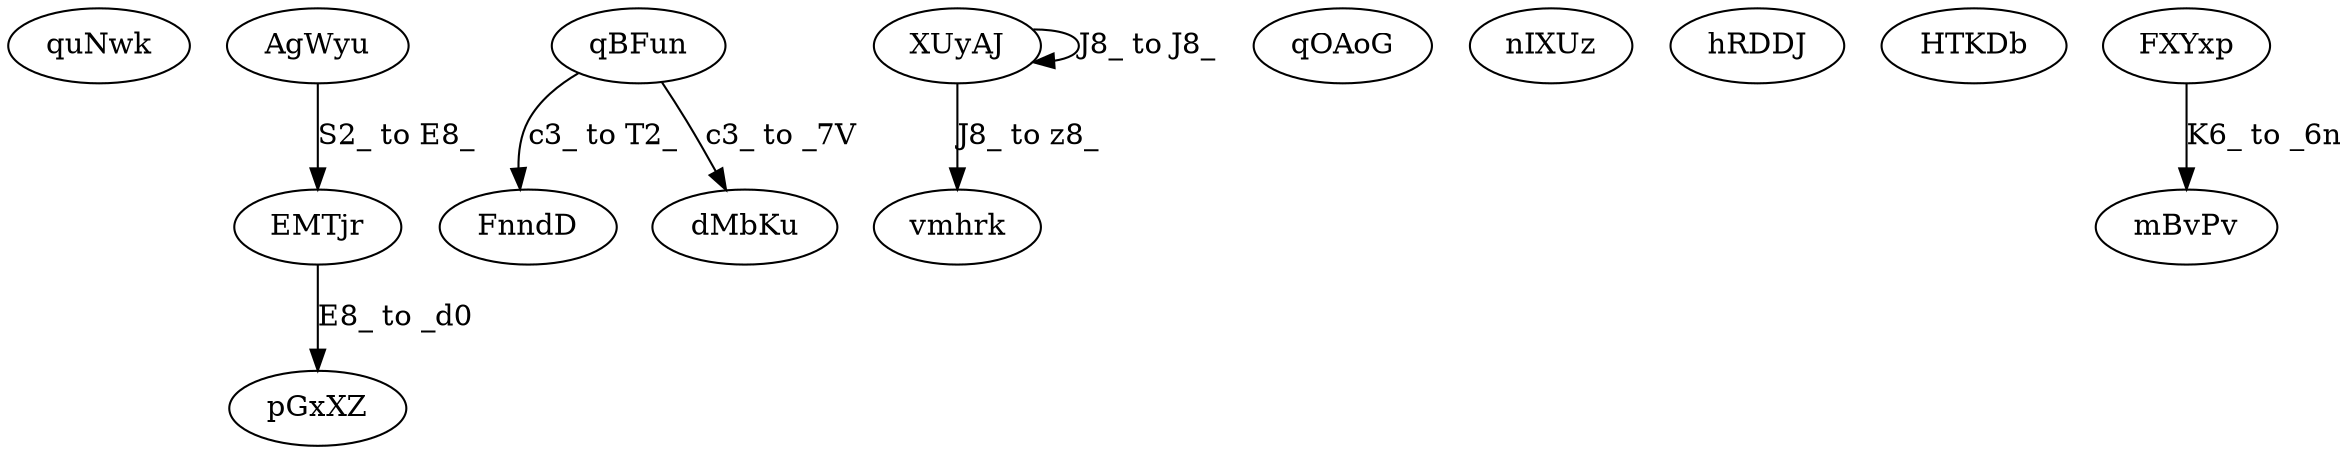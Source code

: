 digraph {
	B4_ [label="quNwk"];
	S2_ [label="AgWyu"];
	c3_ [label="qBFun"];
	E8_ [label="EMTjr"];
	z8_ [label="vmhrk"];
	J8_ [label="XUyAJ"];
	_3v [label="qOAoG"];
	_6g [label="nIXUz"];
	T2_ [label="FnndD"];
	_d0 [label="pGxXZ"];
	q7_ [label="hRDDJ"];
	_8V [label="HTKDb"];
	_7V [label="dMbKu"];
	K6_ [label="FXYxp"];
	_6n [label="mBvPv"];

	J8_ -> J8_ [label="J8_ to J8_"];
	K6_ -> _6n [label="K6_ to _6n"];
	c3_ -> _7V [label="c3_ to _7V"];
	J8_ -> z8_ [label="J8_ to z8_"];
	c3_ -> T2_ [label="c3_ to T2_"];
	E8_ -> _d0 [label="E8_ to _d0"];
	S2_ -> E8_ [label="S2_ to E8_"];
}